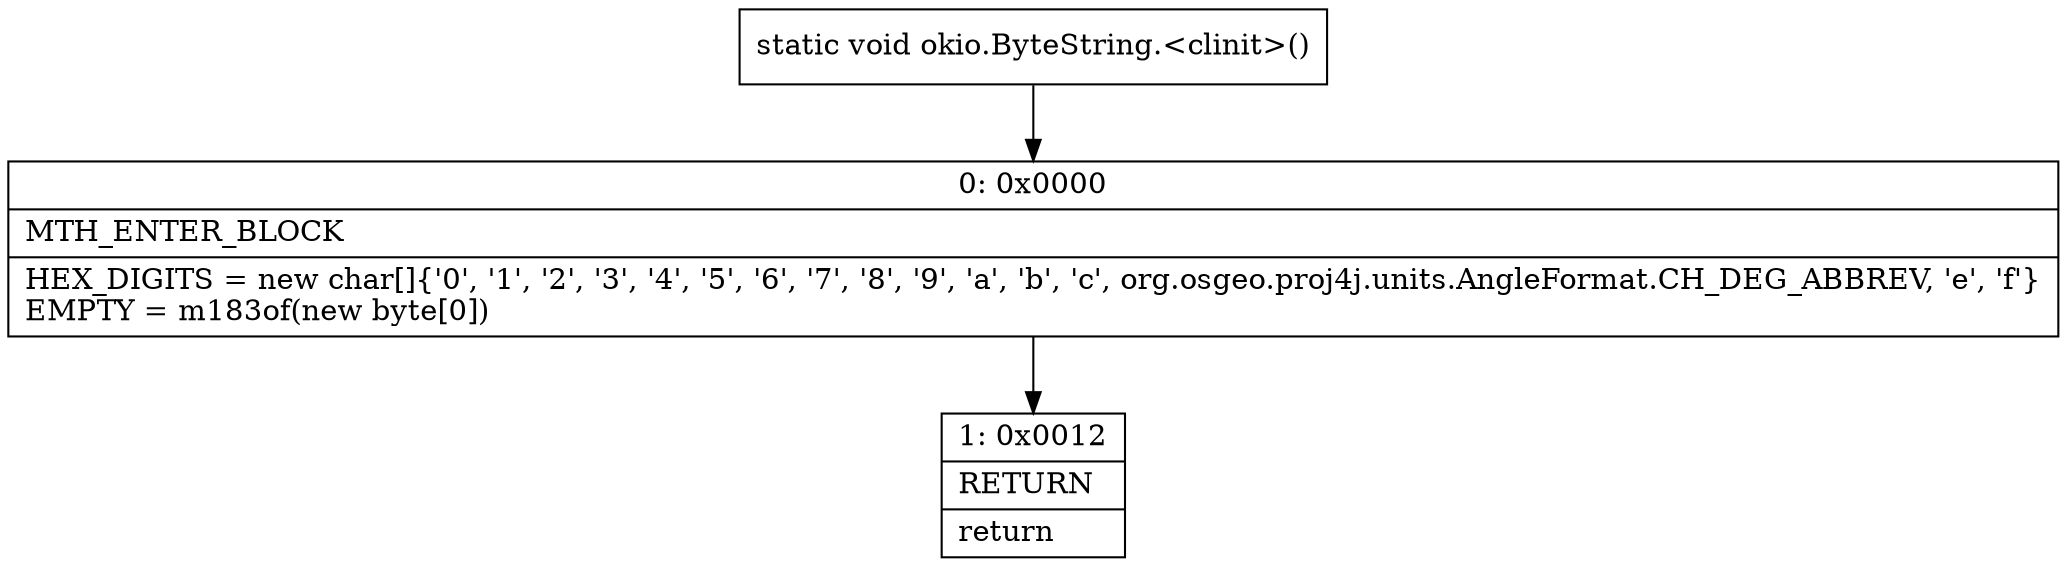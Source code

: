digraph "CFG forokio.ByteString.\<clinit\>()V" {
Node_0 [shape=record,label="{0\:\ 0x0000|MTH_ENTER_BLOCK\l|HEX_DIGITS = new char[]\{'0', '1', '2', '3', '4', '5', '6', '7', '8', '9', 'a', 'b', 'c', org.osgeo.proj4j.units.AngleFormat.CH_DEG_ABBREV, 'e', 'f'\}\lEMPTY = m183of(new byte[0])\l}"];
Node_1 [shape=record,label="{1\:\ 0x0012|RETURN\l|return\l}"];
MethodNode[shape=record,label="{static void okio.ByteString.\<clinit\>() }"];
MethodNode -> Node_0;
Node_0 -> Node_1;
}

